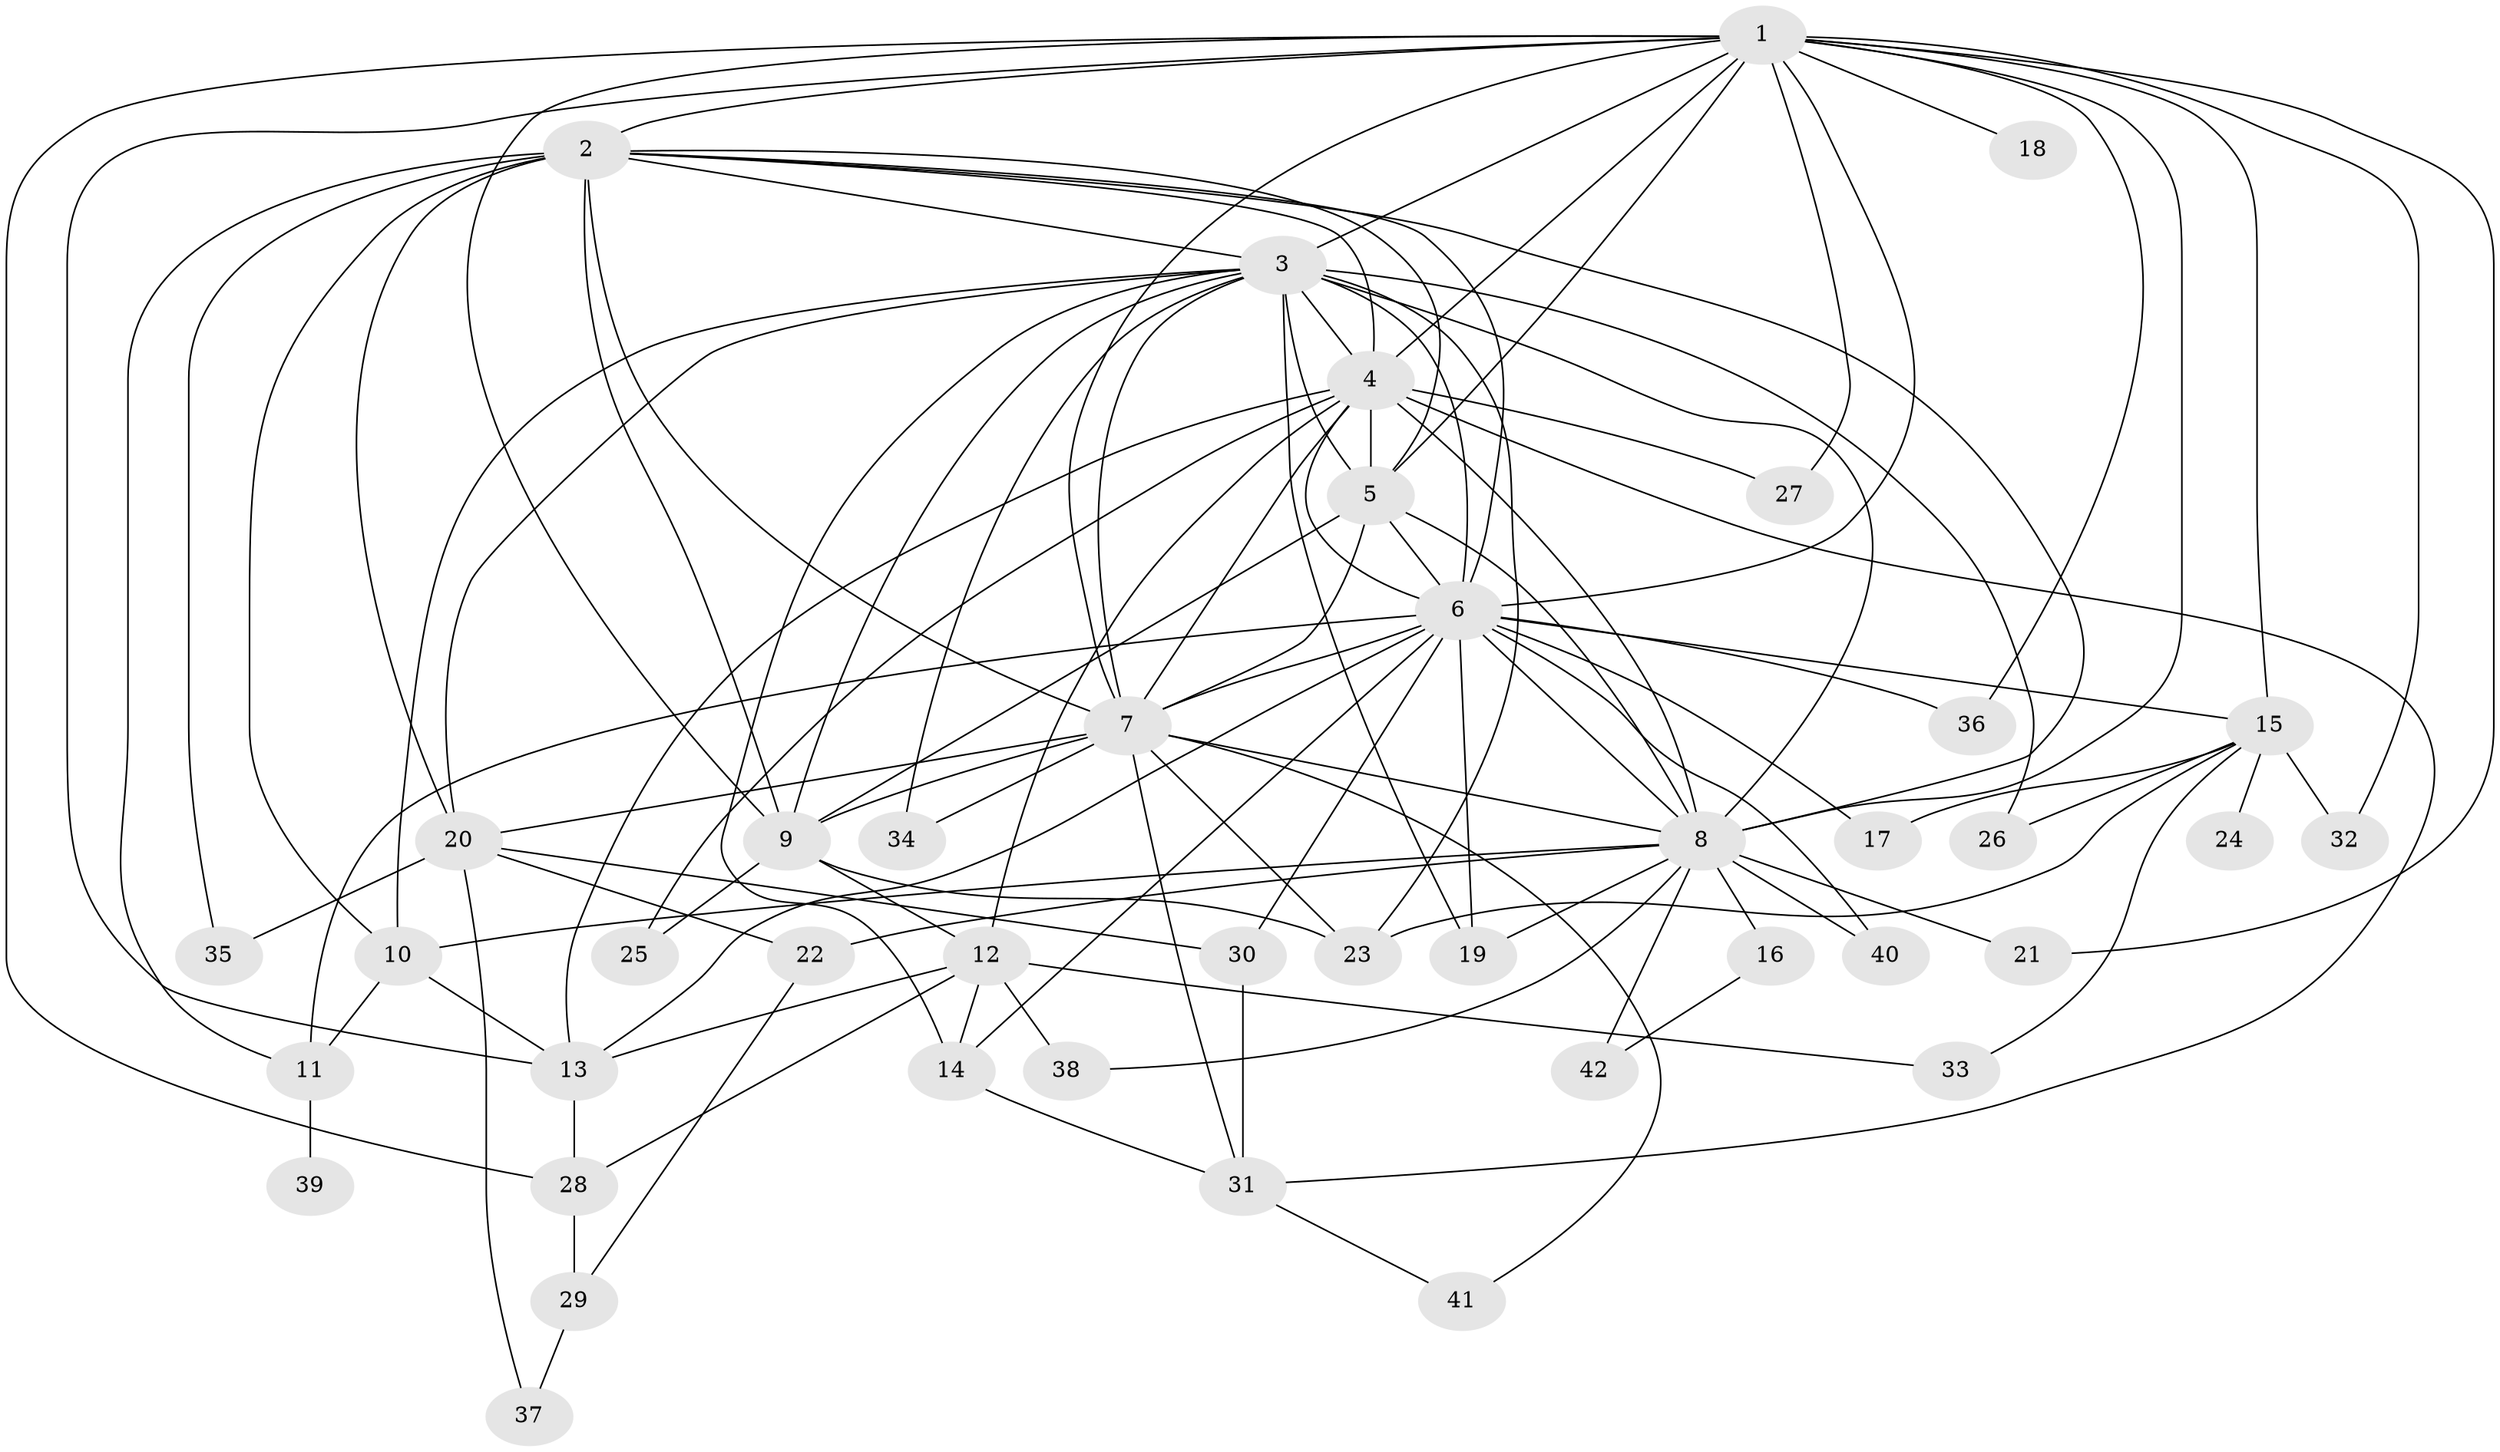 // original degree distribution, {21: 0.024096385542168676, 16: 0.024096385542168676, 14: 0.012048192771084338, 17: 0.024096385542168676, 11: 0.012048192771084338, 23: 0.012048192771084338, 20: 0.012048192771084338, 5: 0.04819277108433735, 2: 0.5060240963855421, 4: 0.07228915662650602, 8: 0.012048192771084338, 3: 0.21686746987951808, 9: 0.012048192771084338, 7: 0.012048192771084338}
// Generated by graph-tools (version 1.1) at 2025/50/03/04/25 22:50:01]
// undirected, 42 vertices, 108 edges
graph export_dot {
  node [color=gray90,style=filled];
  1;
  2;
  3;
  4;
  5;
  6;
  7;
  8;
  9;
  10;
  11;
  12;
  13;
  14;
  15;
  16;
  17;
  18;
  19;
  20;
  21;
  22;
  23;
  24;
  25;
  26;
  27;
  28;
  29;
  30;
  31;
  32;
  33;
  34;
  35;
  36;
  37;
  38;
  39;
  40;
  41;
  42;
  1 -- 2 [weight=3.0];
  1 -- 3 [weight=4.0];
  1 -- 4 [weight=2.0];
  1 -- 5 [weight=4.0];
  1 -- 6 [weight=3.0];
  1 -- 7 [weight=2.0];
  1 -- 8 [weight=3.0];
  1 -- 9 [weight=1.0];
  1 -- 13 [weight=2.0];
  1 -- 15 [weight=1.0];
  1 -- 18 [weight=3.0];
  1 -- 21 [weight=1.0];
  1 -- 27 [weight=1.0];
  1 -- 28 [weight=1.0];
  1 -- 32 [weight=1.0];
  1 -- 36 [weight=1.0];
  2 -- 3 [weight=1.0];
  2 -- 4 [weight=1.0];
  2 -- 5 [weight=2.0];
  2 -- 6 [weight=1.0];
  2 -- 7 [weight=1.0];
  2 -- 8 [weight=1.0];
  2 -- 9 [weight=2.0];
  2 -- 10 [weight=1.0];
  2 -- 11 [weight=1.0];
  2 -- 20 [weight=1.0];
  2 -- 35 [weight=1.0];
  3 -- 4 [weight=1.0];
  3 -- 5 [weight=11.0];
  3 -- 6 [weight=2.0];
  3 -- 7 [weight=2.0];
  3 -- 8 [weight=2.0];
  3 -- 9 [weight=1.0];
  3 -- 10 [weight=1.0];
  3 -- 14 [weight=2.0];
  3 -- 19 [weight=1.0];
  3 -- 20 [weight=1.0];
  3 -- 23 [weight=1.0];
  3 -- 26 [weight=1.0];
  3 -- 34 [weight=2.0];
  4 -- 5 [weight=3.0];
  4 -- 6 [weight=1.0];
  4 -- 7 [weight=2.0];
  4 -- 8 [weight=1.0];
  4 -- 12 [weight=1.0];
  4 -- 13 [weight=1.0];
  4 -- 25 [weight=1.0];
  4 -- 27 [weight=1.0];
  4 -- 31 [weight=1.0];
  5 -- 6 [weight=2.0];
  5 -- 7 [weight=3.0];
  5 -- 8 [weight=3.0];
  5 -- 9 [weight=2.0];
  6 -- 7 [weight=1.0];
  6 -- 8 [weight=1.0];
  6 -- 11 [weight=1.0];
  6 -- 13 [weight=1.0];
  6 -- 14 [weight=2.0];
  6 -- 15 [weight=1.0];
  6 -- 17 [weight=1.0];
  6 -- 19 [weight=1.0];
  6 -- 30 [weight=1.0];
  6 -- 36 [weight=1.0];
  6 -- 40 [weight=1.0];
  7 -- 8 [weight=1.0];
  7 -- 9 [weight=1.0];
  7 -- 20 [weight=1.0];
  7 -- 23 [weight=1.0];
  7 -- 31 [weight=1.0];
  7 -- 34 [weight=1.0];
  7 -- 41 [weight=1.0];
  8 -- 10 [weight=1.0];
  8 -- 16 [weight=1.0];
  8 -- 19 [weight=1.0];
  8 -- 21 [weight=1.0];
  8 -- 22 [weight=1.0];
  8 -- 38 [weight=1.0];
  8 -- 40 [weight=1.0];
  8 -- 42 [weight=1.0];
  9 -- 12 [weight=1.0];
  9 -- 23 [weight=1.0];
  9 -- 25 [weight=1.0];
  10 -- 11 [weight=1.0];
  10 -- 13 [weight=1.0];
  11 -- 39 [weight=1.0];
  12 -- 13 [weight=1.0];
  12 -- 14 [weight=1.0];
  12 -- 28 [weight=1.0];
  12 -- 33 [weight=1.0];
  12 -- 38 [weight=1.0];
  13 -- 28 [weight=1.0];
  14 -- 31 [weight=1.0];
  15 -- 17 [weight=1.0];
  15 -- 23 [weight=1.0];
  15 -- 24 [weight=1.0];
  15 -- 26 [weight=1.0];
  15 -- 32 [weight=1.0];
  15 -- 33 [weight=1.0];
  16 -- 42 [weight=1.0];
  20 -- 22 [weight=1.0];
  20 -- 30 [weight=1.0];
  20 -- 35 [weight=1.0];
  20 -- 37 [weight=1.0];
  22 -- 29 [weight=1.0];
  28 -- 29 [weight=1.0];
  29 -- 37 [weight=1.0];
  30 -- 31 [weight=1.0];
  31 -- 41 [weight=1.0];
}
